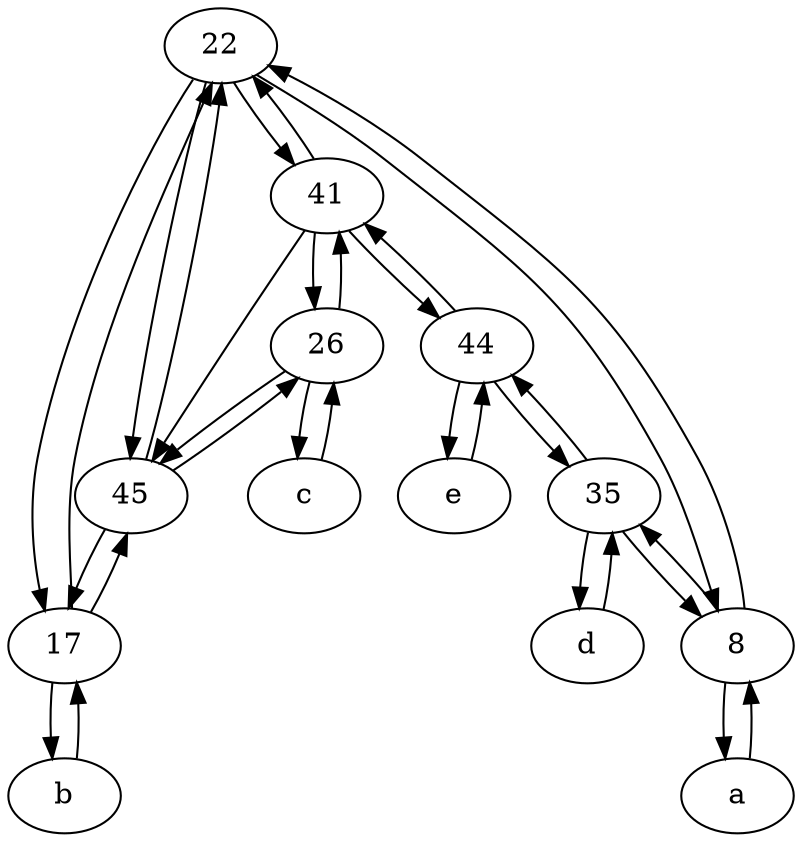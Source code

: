digraph  {
	22;
	41;
	8;
	c [pos="20,10!"];
	a [pos="40,10!"];
	26;
	e [pos="30,50!"];
	45;
	b [pos="50,20!"];
	44;
	17;
	d [pos="20,30!"];
	35;
	b -> 17;
	41 -> 45;
	17 -> b;
	17 -> 22;
	d -> 35;
	35 -> 8;
	45 -> 17;
	8 -> 22;
	35 -> d;
	41 -> 22;
	44 -> 35;
	a -> 8;
	26 -> 45;
	41 -> 26;
	45 -> 22;
	22 -> 41;
	44 -> e;
	c -> 26;
	44 -> 41;
	22 -> 45;
	17 -> 45;
	26 -> 41;
	41 -> 44;
	8 -> 35;
	45 -> 26;
	e -> 44;
	22 -> 8;
	35 -> 44;
	22 -> 17;
	26 -> c;
	8 -> a;

	}